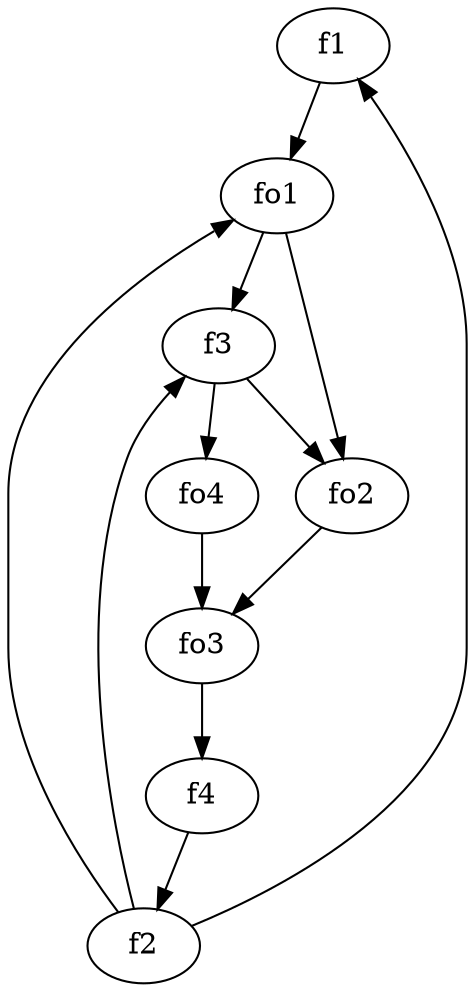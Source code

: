 strict digraph  {
f1;
f2;
f3;
f4;
fo1;
fo2;
fo3;
fo4;
f1 -> fo1  [weight=2];
f2 -> f3  [weight=2];
f2 -> f1  [weight=2];
f2 -> fo1  [weight=2];
f3 -> fo2  [weight=2];
f3 -> fo4  [weight=2];
f4 -> f2  [weight=2];
fo1 -> fo2  [weight=2];
fo1 -> f3  [weight=2];
fo2 -> fo3  [weight=2];
fo3 -> f4  [weight=2];
fo4 -> fo3  [weight=2];
}
